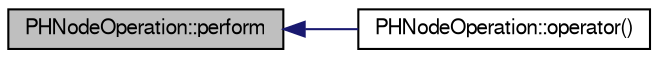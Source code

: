 digraph "PHNodeOperation::perform"
{
  bgcolor="transparent";
  edge [fontname="FreeSans",fontsize="10",labelfontname="FreeSans",labelfontsize="10"];
  node [fontname="FreeSans",fontsize="10",shape=record];
  rankdir="LR";
  Node1 [label="PHNodeOperation::perform",height=0.2,width=0.4,color="black", fillcolor="grey75", style="filled" fontcolor="black"];
  Node1 -> Node2 [dir="back",color="midnightblue",fontsize="10",style="solid",fontname="FreeSans"];
  Node2 [label="PHNodeOperation::operator()",height=0.2,width=0.4,color="black",URL="$db/d8e/classPHNodeOperation.html#a1ebbad105425ec3c28c4ba951f391ae4"];
}
